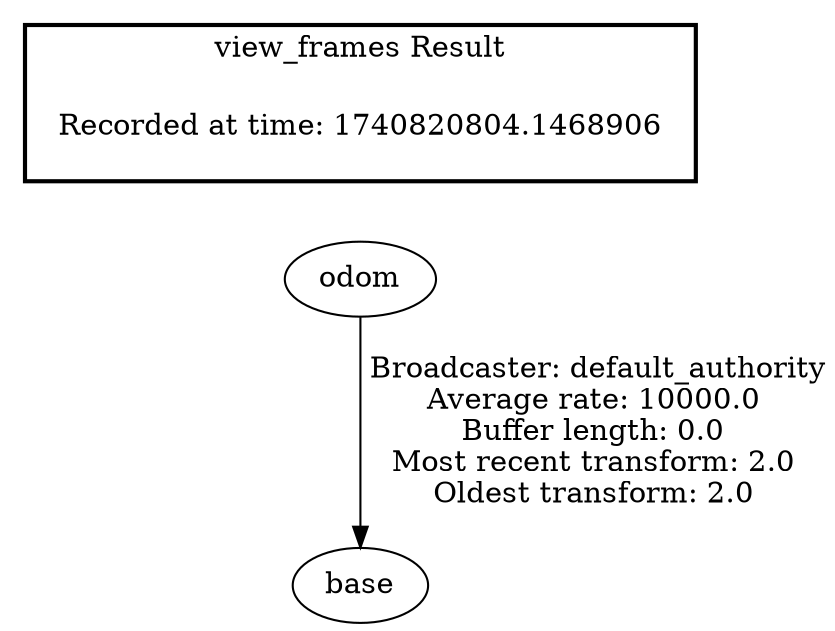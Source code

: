 digraph G {
"odom" -> "base"[label=" Broadcaster: default_authority\nAverage rate: 10000.0\nBuffer length: 0.0\nMost recent transform: 2.0\nOldest transform: 2.0\n"];
edge [style=invis];
 subgraph cluster_legend { style=bold; color=black; label ="view_frames Result";
"Recorded at time: 1740820804.1468906"[ shape=plaintext ] ;
}->"odom";
}
